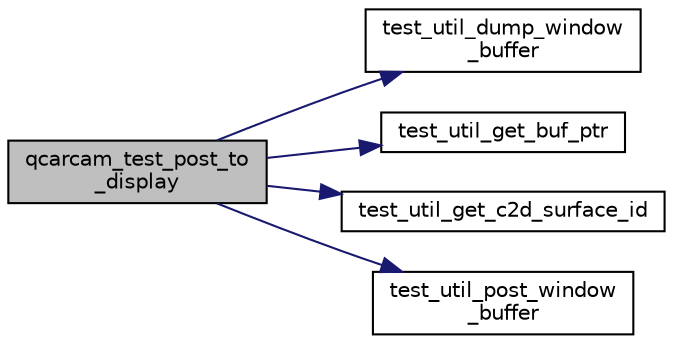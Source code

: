 digraph "qcarcam_test_post_to_display"
{
 // LATEX_PDF_SIZE
  edge [fontname="Helvetica",fontsize="10",labelfontname="Helvetica",labelfontsize="10"];
  node [fontname="Helvetica",fontsize="10",shape=record];
  rankdir="LR";
  Node1 [label="qcarcam_test_post_to\l_display",height=0.2,width=0.4,color="black", fillcolor="grey75", style="filled", fontcolor="black",tooltip=" "];
  Node1 -> Node2 [color="midnightblue",fontsize="10",style="solid"];
  Node2 [label="test_util_dump_window\l_buffer",height=0.2,width=0.4,color="black", fillcolor="white", style="filled",URL="$test__util_8h.html#adcaaa3e1cf469ccc80284c0b7cc88372",tooltip="Dump frame to a file."];
  Node1 -> Node3 [color="midnightblue",fontsize="10",style="solid"];
  Node3 [label="test_util_get_buf_ptr",height=0.2,width=0.4,color="black", fillcolor="white", style="filled",URL="$test__util_8h.html#a3585dc4f7b2fb7b4172374ffca12f069",tooltip="Get buffer virtual address."];
  Node1 -> Node4 [color="midnightblue",fontsize="10",style="solid"];
  Node4 [label="test_util_get_c2d_surface_id",height=0.2,width=0.4,color="black", fillcolor="white", style="filled",URL="$test__util_8h.html#aca4be8cc7d52626c42f7941627bfcfc4",tooltip="Get the ID from a C2D surface."];
  Node1 -> Node5 [color="midnightblue",fontsize="10",style="solid"];
  Node5 [label="test_util_post_window\l_buffer",height=0.2,width=0.4,color="black", fillcolor="white", style="filled",URL="$test__util_8h.html#a191c23327dba8ce55420c876825137a6",tooltip="Send frame to display."];
}
